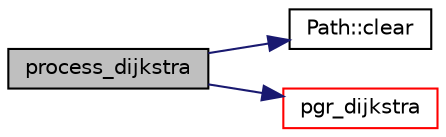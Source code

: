 digraph "process_dijkstra"
{
  edge [fontname="Helvetica",fontsize="10",labelfontname="Helvetica",labelfontsize="10"];
  node [fontname="Helvetica",fontsize="10",shape=record];
  rankdir="LR";
  Node0 [label="process_dijkstra",height=0.2,width=0.4,color="black", fillcolor="grey75", style="filled", fontcolor="black"];
  Node0 -> Node1 [color="midnightblue",fontsize="10",style="solid",fontname="Helvetica"];
  Node1 [label="Path::clear",height=0.2,width=0.4,color="black", fillcolor="white", style="filled",URL="$classPath.html#a3e94fc24f7c713442f3d52478d0772fb"];
  Node0 -> Node2 [color="midnightblue",fontsize="10",style="solid",fontname="Helvetica"];
  Node2 [label="pgr_dijkstra",height=0.2,width=0.4,color="red", fillcolor="white", style="filled",URL="$dijkstra__driver_8cpp.html#afeb05fe552d2db0ce4bcfd0501a38efa"];
}
